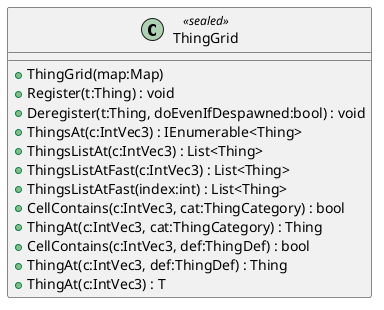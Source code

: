 @startuml
class ThingGrid <<sealed>> {
    + ThingGrid(map:Map)
    + Register(t:Thing) : void
    + Deregister(t:Thing, doEvenIfDespawned:bool) : void
    + ThingsAt(c:IntVec3) : IEnumerable<Thing>
    + ThingsListAt(c:IntVec3) : List<Thing>
    + ThingsListAtFast(c:IntVec3) : List<Thing>
    + ThingsListAtFast(index:int) : List<Thing>
    + CellContains(c:IntVec3, cat:ThingCategory) : bool
    + ThingAt(c:IntVec3, cat:ThingCategory) : Thing
    + CellContains(c:IntVec3, def:ThingDef) : bool
    + ThingAt(c:IntVec3, def:ThingDef) : Thing
    + ThingAt(c:IntVec3) : T
}
@enduml
